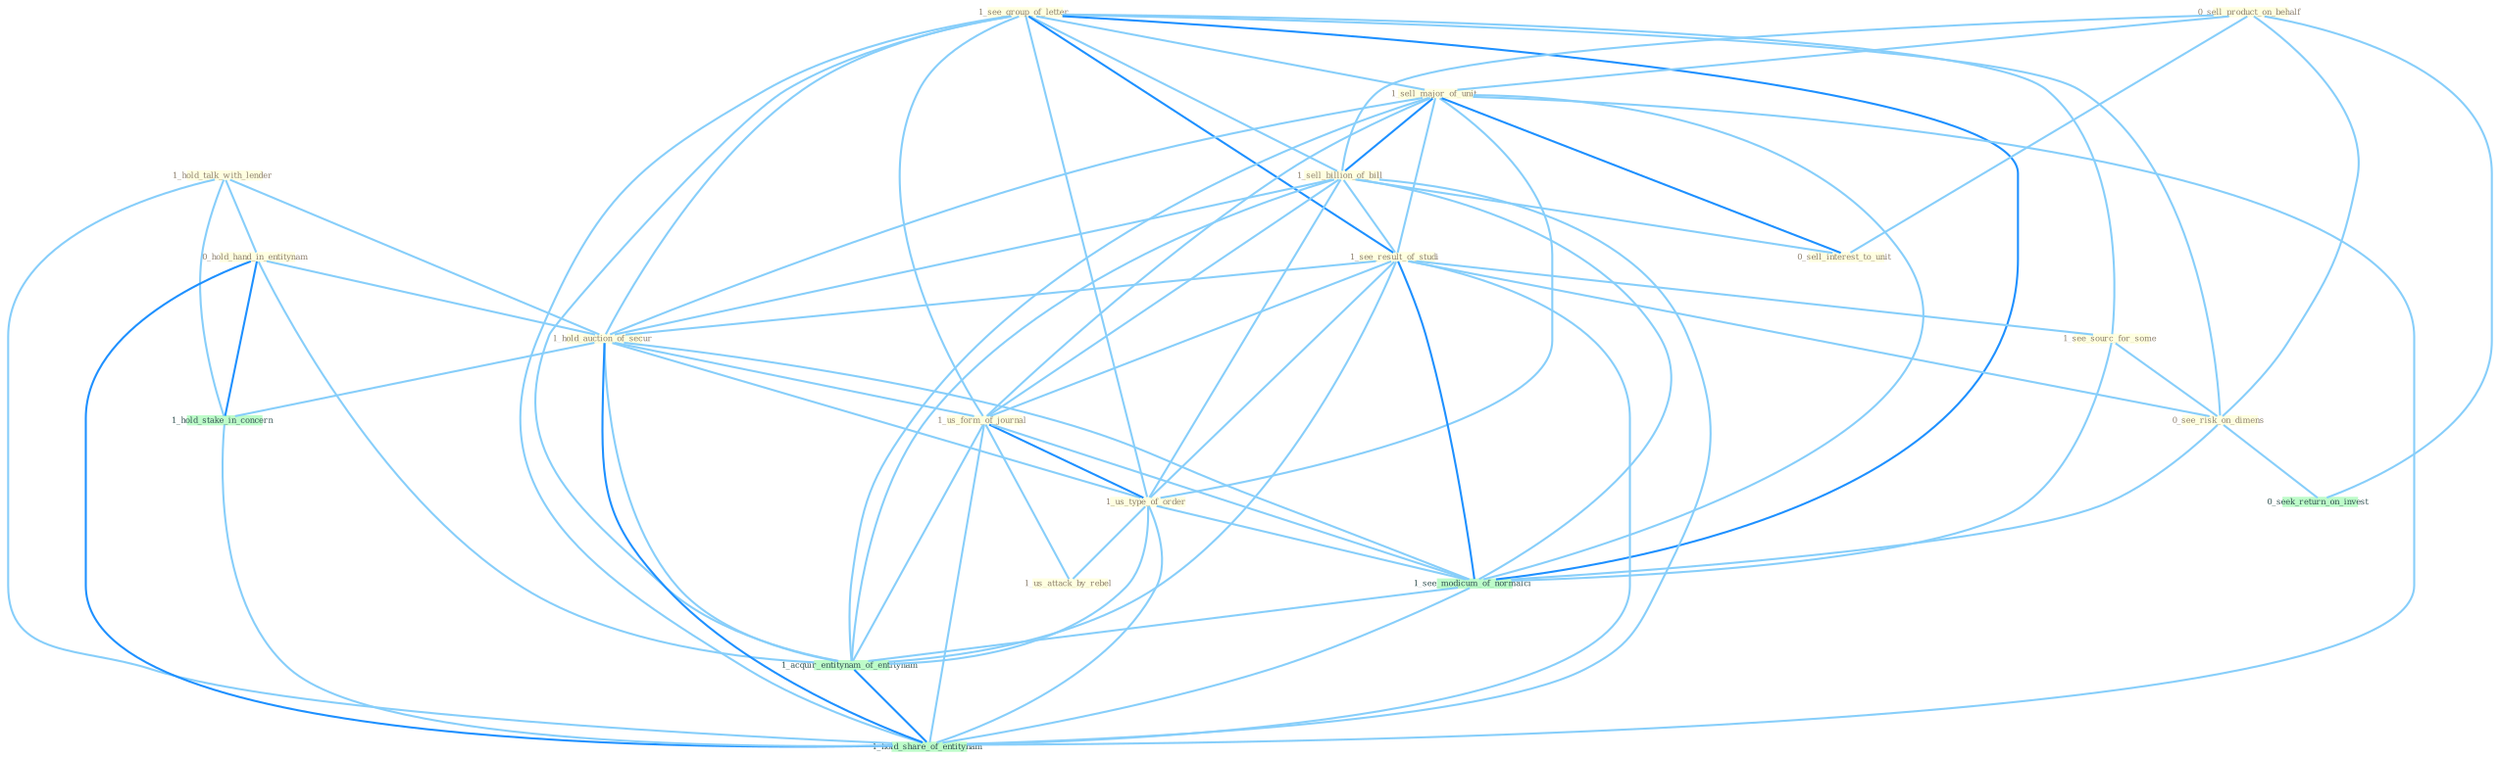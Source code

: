 Graph G{ 
    node
    [shape=polygon,style=filled,width=.5,height=.06,color="#BDFCC9",fixedsize=true,fontsize=4,
    fontcolor="#2f4f4f"];
    {node
    [color="#ffffe0", fontcolor="#8b7d6b"] "1_see_group_of_letter " "1_hold_talk_with_lender " "0_sell_product_on_behalf " "1_sell_major_of_unit " "1_sell_billion_of_bill " "1_see_result_of_studi " "0_hold_hand_in_entitynam " "1_hold_auction_of_secur " "1_see_sourc_for_some " "1_us_form_of_journal " "1_us_type_of_order " "0_sell_interest_to_unit " "0_see_risk_on_dimens " "1_us_attack_by_rebel "}
{node [color="#fff0f5", fontcolor="#b22222"]}
edge [color="#B0E2FF"];

	"1_see_group_of_letter " -- "1_sell_major_of_unit " [w="1", color="#87cefa" ];
	"1_see_group_of_letter " -- "1_sell_billion_of_bill " [w="1", color="#87cefa" ];
	"1_see_group_of_letter " -- "1_see_result_of_studi " [w="2", color="#1e90ff" , len=0.8];
	"1_see_group_of_letter " -- "1_hold_auction_of_secur " [w="1", color="#87cefa" ];
	"1_see_group_of_letter " -- "1_see_sourc_for_some " [w="1", color="#87cefa" ];
	"1_see_group_of_letter " -- "1_us_form_of_journal " [w="1", color="#87cefa" ];
	"1_see_group_of_letter " -- "1_us_type_of_order " [w="1", color="#87cefa" ];
	"1_see_group_of_letter " -- "0_see_risk_on_dimens " [w="1", color="#87cefa" ];
	"1_see_group_of_letter " -- "1_see_modicum_of_normalci " [w="2", color="#1e90ff" , len=0.8];
	"1_see_group_of_letter " -- "1_acquir_entitynam_of_entitynam " [w="1", color="#87cefa" ];
	"1_see_group_of_letter " -- "1_hold_share_of_entitynam " [w="1", color="#87cefa" ];
	"1_hold_talk_with_lender " -- "0_hold_hand_in_entitynam " [w="1", color="#87cefa" ];
	"1_hold_talk_with_lender " -- "1_hold_auction_of_secur " [w="1", color="#87cefa" ];
	"1_hold_talk_with_lender " -- "1_hold_stake_in_concern " [w="1", color="#87cefa" ];
	"1_hold_talk_with_lender " -- "1_hold_share_of_entitynam " [w="1", color="#87cefa" ];
	"0_sell_product_on_behalf " -- "1_sell_major_of_unit " [w="1", color="#87cefa" ];
	"0_sell_product_on_behalf " -- "1_sell_billion_of_bill " [w="1", color="#87cefa" ];
	"0_sell_product_on_behalf " -- "0_sell_interest_to_unit " [w="1", color="#87cefa" ];
	"0_sell_product_on_behalf " -- "0_see_risk_on_dimens " [w="1", color="#87cefa" ];
	"0_sell_product_on_behalf " -- "0_seek_return_on_invest " [w="1", color="#87cefa" ];
	"1_sell_major_of_unit " -- "1_sell_billion_of_bill " [w="2", color="#1e90ff" , len=0.8];
	"1_sell_major_of_unit " -- "1_see_result_of_studi " [w="1", color="#87cefa" ];
	"1_sell_major_of_unit " -- "1_hold_auction_of_secur " [w="1", color="#87cefa" ];
	"1_sell_major_of_unit " -- "1_us_form_of_journal " [w="1", color="#87cefa" ];
	"1_sell_major_of_unit " -- "1_us_type_of_order " [w="1", color="#87cefa" ];
	"1_sell_major_of_unit " -- "0_sell_interest_to_unit " [w="2", color="#1e90ff" , len=0.8];
	"1_sell_major_of_unit " -- "1_see_modicum_of_normalci " [w="1", color="#87cefa" ];
	"1_sell_major_of_unit " -- "1_acquir_entitynam_of_entitynam " [w="1", color="#87cefa" ];
	"1_sell_major_of_unit " -- "1_hold_share_of_entitynam " [w="1", color="#87cefa" ];
	"1_sell_billion_of_bill " -- "1_see_result_of_studi " [w="1", color="#87cefa" ];
	"1_sell_billion_of_bill " -- "1_hold_auction_of_secur " [w="1", color="#87cefa" ];
	"1_sell_billion_of_bill " -- "1_us_form_of_journal " [w="1", color="#87cefa" ];
	"1_sell_billion_of_bill " -- "1_us_type_of_order " [w="1", color="#87cefa" ];
	"1_sell_billion_of_bill " -- "0_sell_interest_to_unit " [w="1", color="#87cefa" ];
	"1_sell_billion_of_bill " -- "1_see_modicum_of_normalci " [w="1", color="#87cefa" ];
	"1_sell_billion_of_bill " -- "1_acquir_entitynam_of_entitynam " [w="1", color="#87cefa" ];
	"1_sell_billion_of_bill " -- "1_hold_share_of_entitynam " [w="1", color="#87cefa" ];
	"1_see_result_of_studi " -- "1_hold_auction_of_secur " [w="1", color="#87cefa" ];
	"1_see_result_of_studi " -- "1_see_sourc_for_some " [w="1", color="#87cefa" ];
	"1_see_result_of_studi " -- "1_us_form_of_journal " [w="1", color="#87cefa" ];
	"1_see_result_of_studi " -- "1_us_type_of_order " [w="1", color="#87cefa" ];
	"1_see_result_of_studi " -- "0_see_risk_on_dimens " [w="1", color="#87cefa" ];
	"1_see_result_of_studi " -- "1_see_modicum_of_normalci " [w="2", color="#1e90ff" , len=0.8];
	"1_see_result_of_studi " -- "1_acquir_entitynam_of_entitynam " [w="1", color="#87cefa" ];
	"1_see_result_of_studi " -- "1_hold_share_of_entitynam " [w="1", color="#87cefa" ];
	"0_hold_hand_in_entitynam " -- "1_hold_auction_of_secur " [w="1", color="#87cefa" ];
	"0_hold_hand_in_entitynam " -- "1_hold_stake_in_concern " [w="2", color="#1e90ff" , len=0.8];
	"0_hold_hand_in_entitynam " -- "1_acquir_entitynam_of_entitynam " [w="1", color="#87cefa" ];
	"0_hold_hand_in_entitynam " -- "1_hold_share_of_entitynam " [w="2", color="#1e90ff" , len=0.8];
	"1_hold_auction_of_secur " -- "1_us_form_of_journal " [w="1", color="#87cefa" ];
	"1_hold_auction_of_secur " -- "1_us_type_of_order " [w="1", color="#87cefa" ];
	"1_hold_auction_of_secur " -- "1_hold_stake_in_concern " [w="1", color="#87cefa" ];
	"1_hold_auction_of_secur " -- "1_see_modicum_of_normalci " [w="1", color="#87cefa" ];
	"1_hold_auction_of_secur " -- "1_acquir_entitynam_of_entitynam " [w="1", color="#87cefa" ];
	"1_hold_auction_of_secur " -- "1_hold_share_of_entitynam " [w="2", color="#1e90ff" , len=0.8];
	"1_see_sourc_for_some " -- "0_see_risk_on_dimens " [w="1", color="#87cefa" ];
	"1_see_sourc_for_some " -- "1_see_modicum_of_normalci " [w="1", color="#87cefa" ];
	"1_us_form_of_journal " -- "1_us_type_of_order " [w="2", color="#1e90ff" , len=0.8];
	"1_us_form_of_journal " -- "1_us_attack_by_rebel " [w="1", color="#87cefa" ];
	"1_us_form_of_journal " -- "1_see_modicum_of_normalci " [w="1", color="#87cefa" ];
	"1_us_form_of_journal " -- "1_acquir_entitynam_of_entitynam " [w="1", color="#87cefa" ];
	"1_us_form_of_journal " -- "1_hold_share_of_entitynam " [w="1", color="#87cefa" ];
	"1_us_type_of_order " -- "1_us_attack_by_rebel " [w="1", color="#87cefa" ];
	"1_us_type_of_order " -- "1_see_modicum_of_normalci " [w="1", color="#87cefa" ];
	"1_us_type_of_order " -- "1_acquir_entitynam_of_entitynam " [w="1", color="#87cefa" ];
	"1_us_type_of_order " -- "1_hold_share_of_entitynam " [w="1", color="#87cefa" ];
	"0_see_risk_on_dimens " -- "0_seek_return_on_invest " [w="1", color="#87cefa" ];
	"0_see_risk_on_dimens " -- "1_see_modicum_of_normalci " [w="1", color="#87cefa" ];
	"1_hold_stake_in_concern " -- "1_hold_share_of_entitynam " [w="1", color="#87cefa" ];
	"1_see_modicum_of_normalci " -- "1_acquir_entitynam_of_entitynam " [w="1", color="#87cefa" ];
	"1_see_modicum_of_normalci " -- "1_hold_share_of_entitynam " [w="1", color="#87cefa" ];
	"1_acquir_entitynam_of_entitynam " -- "1_hold_share_of_entitynam " [w="2", color="#1e90ff" , len=0.8];
}